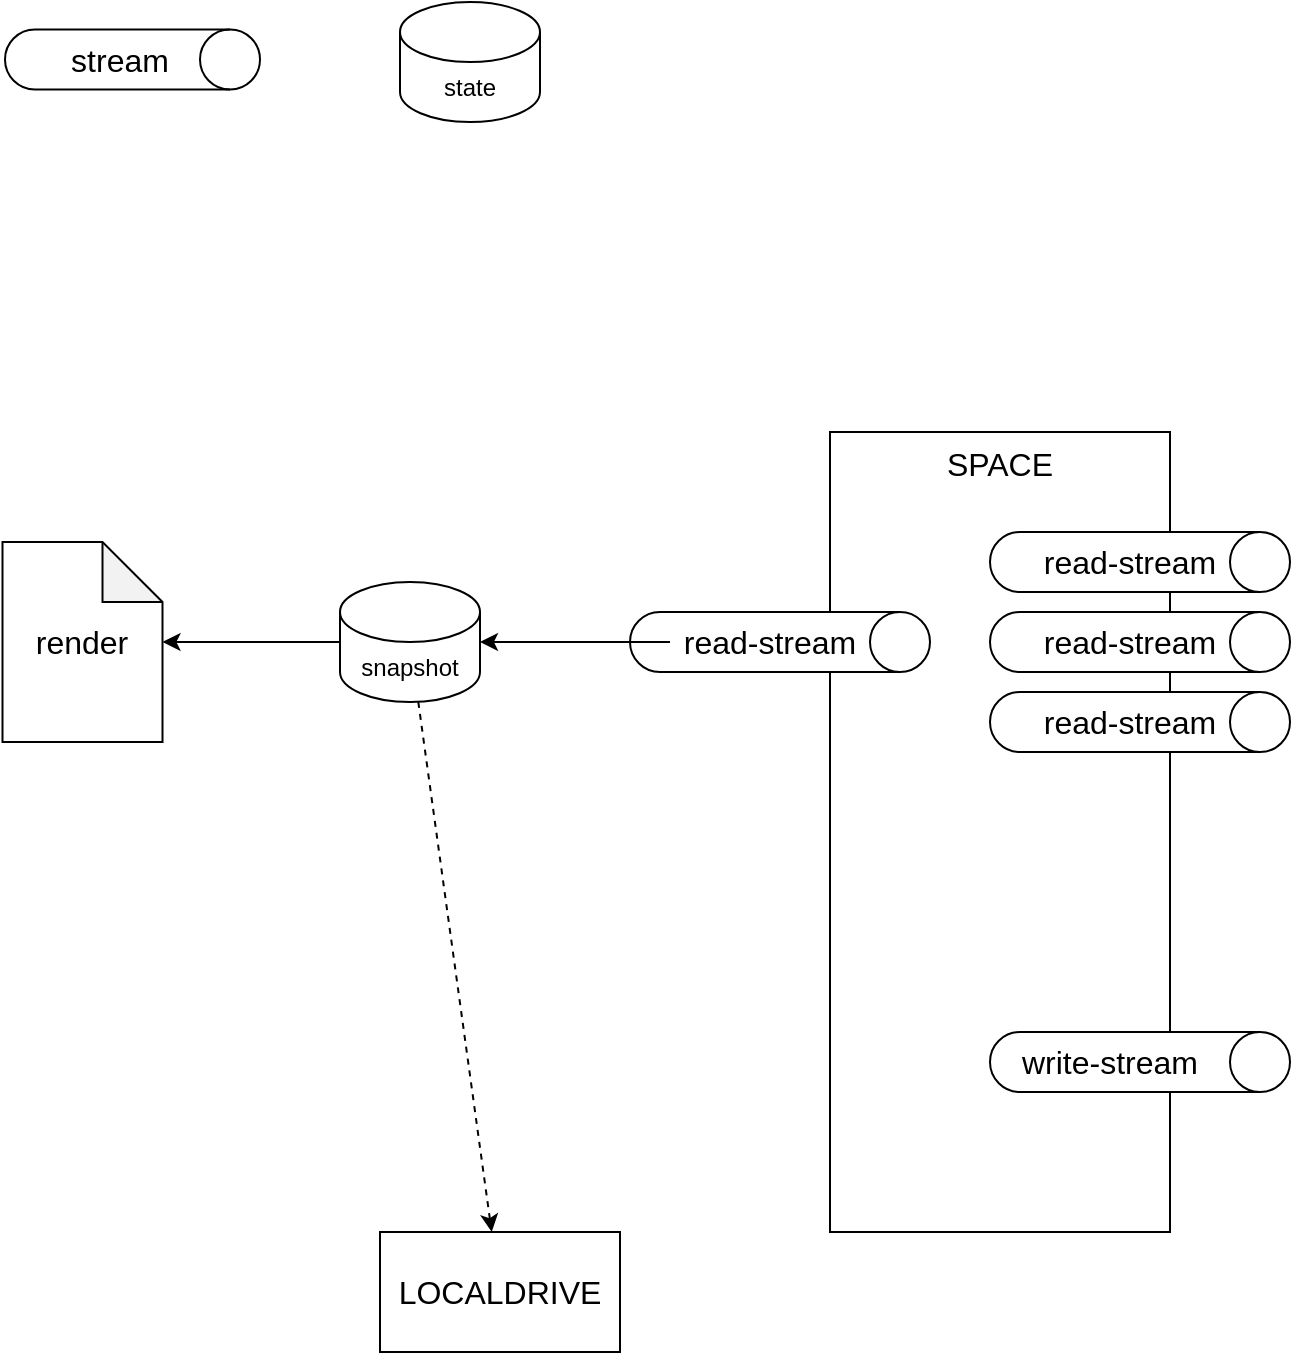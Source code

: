 <mxfile version="17.4.2" type="device"><diagram id="C7zWVS5Fui3jFexGijWf" name="Page-1"><mxGraphModel dx="1102" dy="1025" grid="1" gridSize="10" guides="1" tooltips="1" connect="1" arrows="1" fold="1" page="1" pageScale="1" pageWidth="850" pageHeight="1100" math="0" shadow="0"><root><mxCell id="0"/><mxCell id="1" parent="0"/><mxCell id="YMsUXO9cCoMV-2cuy1o_-4" value="state" style="shape=cylinder3;whiteSpace=wrap;html=1;boundedLbl=1;backgroundOutline=1;size=15;" vertex="1" parent="1"><mxGeometry x="300" y="35" width="70" height="60" as="geometry"/></mxCell><mxCell id="YMsUXO9cCoMV-2cuy1o_-34" value="SPACE" style="rounded=0;whiteSpace=wrap;html=1;fontSize=16;verticalAlign=top;" vertex="1" parent="1"><mxGeometry x="515" y="250" width="170" height="400" as="geometry"/></mxCell><mxCell id="YMsUXO9cCoMV-2cuy1o_-35" value="" style="group" vertex="1" connectable="0" parent="1"><mxGeometry x="595" y="550" width="150" height="30" as="geometry"/></mxCell><mxCell id="YMsUXO9cCoMV-2cuy1o_-31" value="" style="shape=cylinder3;whiteSpace=wrap;html=1;boundedLbl=1;backgroundOutline=1;size=15;rotation=90;" vertex="1" parent="YMsUXO9cCoMV-2cuy1o_-35"><mxGeometry x="60" y="-60" width="30" height="150" as="geometry"/></mxCell><mxCell id="YMsUXO9cCoMV-2cuy1o_-32" value="write-stream" style="text;html=1;strokeColor=none;fillColor=none;align=center;verticalAlign=middle;whiteSpace=wrap;rounded=0;fontSize=16;" vertex="1" parent="YMsUXO9cCoMV-2cuy1o_-35"><mxGeometry x="10" width="100" height="30" as="geometry"/></mxCell><mxCell id="YMsUXO9cCoMV-2cuy1o_-23" value="" style="group" vertex="1" connectable="0" parent="1"><mxGeometry x="595" y="300" width="150" height="30" as="geometry"/></mxCell><mxCell id="YMsUXO9cCoMV-2cuy1o_-24" value="" style="shape=cylinder3;whiteSpace=wrap;html=1;boundedLbl=1;backgroundOutline=1;size=15;rotation=90;" vertex="1" parent="YMsUXO9cCoMV-2cuy1o_-23"><mxGeometry x="60" y="-60" width="30" height="150" as="geometry"/></mxCell><mxCell id="YMsUXO9cCoMV-2cuy1o_-25" value="read-stream" style="text;html=1;strokeColor=none;fillColor=none;align=center;verticalAlign=middle;whiteSpace=wrap;rounded=0;fontSize=16;" vertex="1" parent="YMsUXO9cCoMV-2cuy1o_-23"><mxGeometry x="20" width="100" height="30" as="geometry"/></mxCell><mxCell id="YMsUXO9cCoMV-2cuy1o_-26" value="" style="group" vertex="1" connectable="0" parent="1"><mxGeometry x="595" y="340" width="150" height="30" as="geometry"/></mxCell><mxCell id="YMsUXO9cCoMV-2cuy1o_-27" value="" style="shape=cylinder3;whiteSpace=wrap;html=1;boundedLbl=1;backgroundOutline=1;size=15;rotation=90;" vertex="1" parent="YMsUXO9cCoMV-2cuy1o_-26"><mxGeometry x="60" y="-60" width="30" height="150" as="geometry"/></mxCell><mxCell id="YMsUXO9cCoMV-2cuy1o_-28" value="read-stream" style="text;html=1;strokeColor=none;fillColor=none;align=center;verticalAlign=middle;whiteSpace=wrap;rounded=0;fontSize=16;" vertex="1" parent="YMsUXO9cCoMV-2cuy1o_-26"><mxGeometry x="20" width="100" height="30" as="geometry"/></mxCell><mxCell id="YMsUXO9cCoMV-2cuy1o_-10" value="" style="shape=cylinder3;whiteSpace=wrap;html=1;boundedLbl=1;backgroundOutline=1;size=15;rotation=90;" vertex="1" parent="1"><mxGeometry x="655" y="320" width="30" height="150" as="geometry"/></mxCell><mxCell id="YMsUXO9cCoMV-2cuy1o_-11" value="read-stream" style="text;html=1;strokeColor=none;fillColor=none;align=center;verticalAlign=middle;whiteSpace=wrap;rounded=0;fontSize=16;" vertex="1" parent="1"><mxGeometry x="615" y="380" width="100" height="30" as="geometry"/></mxCell><mxCell id="YMsUXO9cCoMV-2cuy1o_-43" style="edgeStyle=none;rounded=0;orthogonalLoop=1;jettySize=auto;html=1;fontSize=16;dashed=1;" edge="1" parent="1" source="YMsUXO9cCoMV-2cuy1o_-2" target="YMsUXO9cCoMV-2cuy1o_-42"><mxGeometry relative="1" as="geometry"/></mxCell><mxCell id="YMsUXO9cCoMV-2cuy1o_-45" style="edgeStyle=none;rounded=0;orthogonalLoop=1;jettySize=auto;html=1;fontSize=16;" edge="1" parent="1" source="YMsUXO9cCoMV-2cuy1o_-2" target="YMsUXO9cCoMV-2cuy1o_-44"><mxGeometry relative="1" as="geometry"/></mxCell><mxCell id="YMsUXO9cCoMV-2cuy1o_-2" value="snapshot" style="shape=cylinder3;whiteSpace=wrap;html=1;boundedLbl=1;backgroundOutline=1;size=15;" vertex="1" parent="1"><mxGeometry x="270" y="325" width="70" height="60" as="geometry"/></mxCell><mxCell id="YMsUXO9cCoMV-2cuy1o_-39" value="" style="shape=cylinder3;whiteSpace=wrap;html=1;boundedLbl=1;backgroundOutline=1;size=15;rotation=90;" vertex="1" parent="1"><mxGeometry x="475" y="280" width="30" height="150" as="geometry"/></mxCell><mxCell id="YMsUXO9cCoMV-2cuy1o_-41" style="rounded=0;orthogonalLoop=1;jettySize=auto;html=1;fontSize=16;" edge="1" parent="1" source="YMsUXO9cCoMV-2cuy1o_-40" target="YMsUXO9cCoMV-2cuy1o_-2"><mxGeometry relative="1" as="geometry"/></mxCell><mxCell id="YMsUXO9cCoMV-2cuy1o_-40" value="read-stream" style="text;html=1;strokeColor=none;fillColor=none;align=center;verticalAlign=middle;whiteSpace=wrap;rounded=0;fontSize=16;" vertex="1" parent="1"><mxGeometry x="435" y="340" width="100" height="30" as="geometry"/></mxCell><mxCell id="YMsUXO9cCoMV-2cuy1o_-5" value="" style="shape=cylinder3;whiteSpace=wrap;html=1;boundedLbl=1;backgroundOutline=1;size=15;rotation=90;" vertex="1" parent="1"><mxGeometry x="151.25" width="30" height="127.5" as="geometry"/></mxCell><mxCell id="YMsUXO9cCoMV-2cuy1o_-6" value="stream" style="text;html=1;strokeColor=none;fillColor=none;align=center;verticalAlign=middle;whiteSpace=wrap;rounded=0;fontSize=16;" vertex="1" parent="1"><mxGeometry x="130" y="48.75" width="60" height="30" as="geometry"/></mxCell><mxCell id="YMsUXO9cCoMV-2cuy1o_-42" value="LOCALDRIVE" style="rounded=0;whiteSpace=wrap;html=1;fontSize=16;" vertex="1" parent="1"><mxGeometry x="290" y="650" width="120" height="60" as="geometry"/></mxCell><mxCell id="YMsUXO9cCoMV-2cuy1o_-44" value="render" style="shape=note;whiteSpace=wrap;html=1;backgroundOutline=1;darkOpacity=0.05;fontSize=16;" vertex="1" parent="1"><mxGeometry x="101.25" y="305" width="80" height="100" as="geometry"/></mxCell></root></mxGraphModel></diagram></mxfile>
